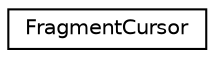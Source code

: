 digraph "Graphical Class Hierarchy"
{
 // LATEX_PDF_SIZE
  edge [fontname="Helvetica",fontsize="10",labelfontname="Helvetica",labelfontsize="10"];
  node [fontname="Helvetica",fontsize="10",shape=record];
  rankdir="LR";
  Node0 [label="FragmentCursor",height=0.2,width=0.4,color="black", fillcolor="white", style="filled",URL="$classFragmentCursor.html",tooltip=" "];
}
